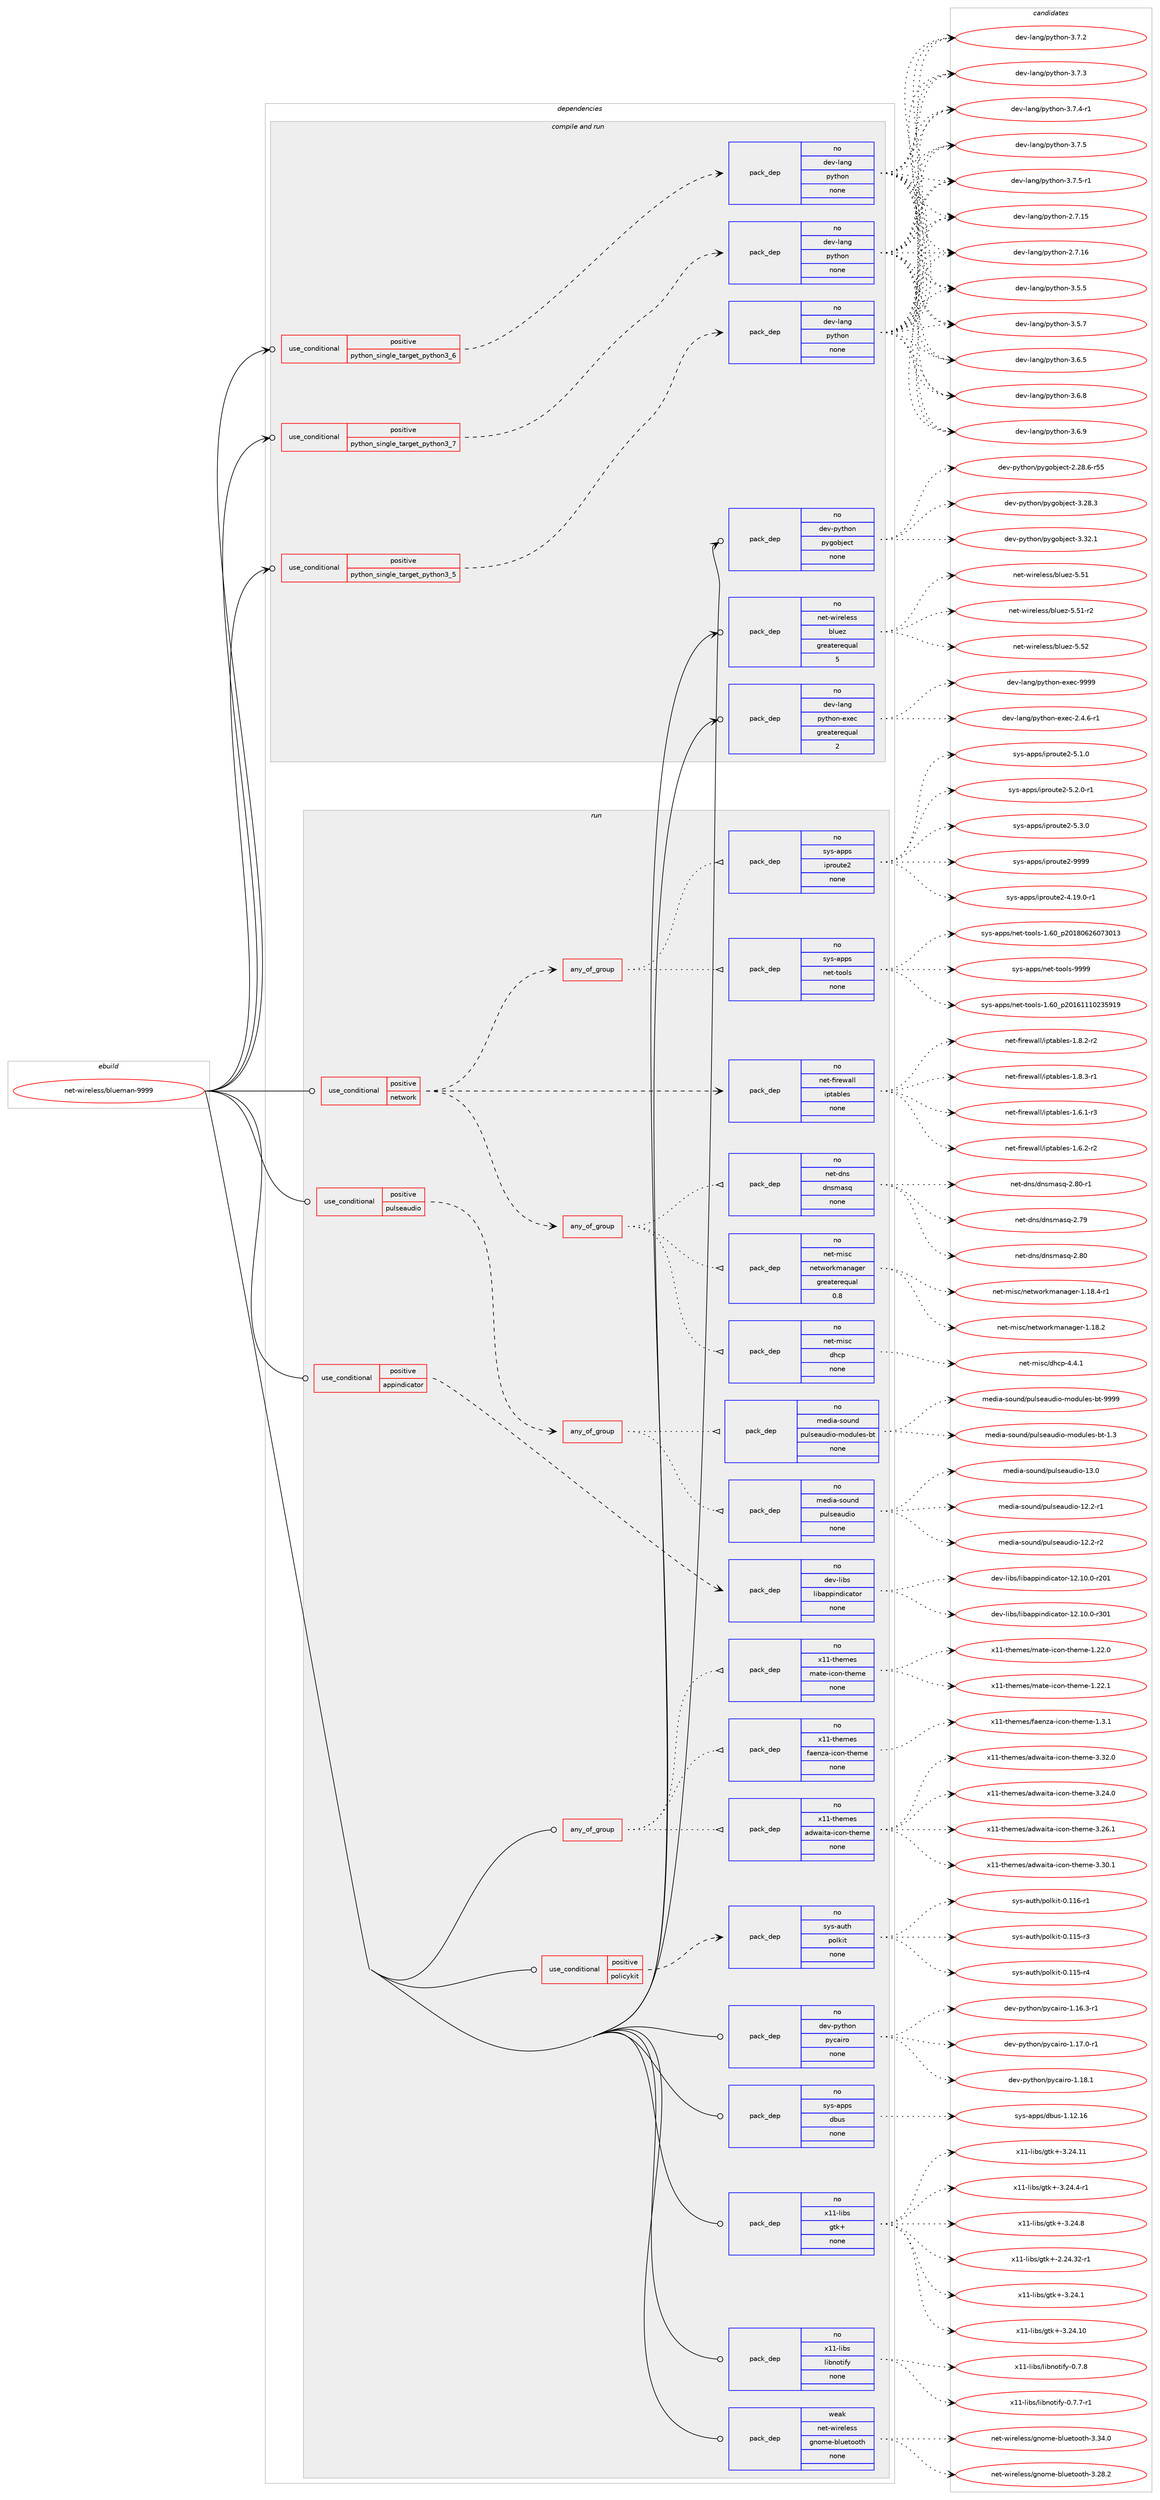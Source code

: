 digraph prolog {

# *************
# Graph options
# *************

newrank=true;
concentrate=true;
compound=true;
graph [rankdir=LR,fontname=Helvetica,fontsize=10,ranksep=1.5];#, ranksep=2.5, nodesep=0.2];
edge  [arrowhead=vee];
node  [fontname=Helvetica,fontsize=10];

# **********
# The ebuild
# **********

subgraph cluster_leftcol {
color=gray;
rank=same;
label=<<i>ebuild</i>>;
id [label="net-wireless/blueman-9999", color=red, width=4, href="../net-wireless/blueman-9999.svg"];
}

# ****************
# The dependencies
# ****************

subgraph cluster_midcol {
color=gray;
label=<<i>dependencies</i>>;
subgraph cluster_compile {
fillcolor="#eeeeee";
style=filled;
label=<<i>compile</i>>;
}
subgraph cluster_compileandrun {
fillcolor="#eeeeee";
style=filled;
label=<<i>compile and run</i>>;
subgraph cond205812 {
dependency843813 [label=<<TABLE BORDER="0" CELLBORDER="1" CELLSPACING="0" CELLPADDING="4"><TR><TD ROWSPAN="3" CELLPADDING="10">use_conditional</TD></TR><TR><TD>positive</TD></TR><TR><TD>python_single_target_python3_5</TD></TR></TABLE>>, shape=none, color=red];
subgraph pack623099 {
dependency843814 [label=<<TABLE BORDER="0" CELLBORDER="1" CELLSPACING="0" CELLPADDING="4" WIDTH="220"><TR><TD ROWSPAN="6" CELLPADDING="30">pack_dep</TD></TR><TR><TD WIDTH="110">no</TD></TR><TR><TD>dev-lang</TD></TR><TR><TD>python</TD></TR><TR><TD>none</TD></TR><TR><TD></TD></TR></TABLE>>, shape=none, color=blue];
}
dependency843813:e -> dependency843814:w [weight=20,style="dashed",arrowhead="vee"];
}
id:e -> dependency843813:w [weight=20,style="solid",arrowhead="odotvee"];
subgraph cond205813 {
dependency843815 [label=<<TABLE BORDER="0" CELLBORDER="1" CELLSPACING="0" CELLPADDING="4"><TR><TD ROWSPAN="3" CELLPADDING="10">use_conditional</TD></TR><TR><TD>positive</TD></TR><TR><TD>python_single_target_python3_6</TD></TR></TABLE>>, shape=none, color=red];
subgraph pack623100 {
dependency843816 [label=<<TABLE BORDER="0" CELLBORDER="1" CELLSPACING="0" CELLPADDING="4" WIDTH="220"><TR><TD ROWSPAN="6" CELLPADDING="30">pack_dep</TD></TR><TR><TD WIDTH="110">no</TD></TR><TR><TD>dev-lang</TD></TR><TR><TD>python</TD></TR><TR><TD>none</TD></TR><TR><TD></TD></TR></TABLE>>, shape=none, color=blue];
}
dependency843815:e -> dependency843816:w [weight=20,style="dashed",arrowhead="vee"];
}
id:e -> dependency843815:w [weight=20,style="solid",arrowhead="odotvee"];
subgraph cond205814 {
dependency843817 [label=<<TABLE BORDER="0" CELLBORDER="1" CELLSPACING="0" CELLPADDING="4"><TR><TD ROWSPAN="3" CELLPADDING="10">use_conditional</TD></TR><TR><TD>positive</TD></TR><TR><TD>python_single_target_python3_7</TD></TR></TABLE>>, shape=none, color=red];
subgraph pack623101 {
dependency843818 [label=<<TABLE BORDER="0" CELLBORDER="1" CELLSPACING="0" CELLPADDING="4" WIDTH="220"><TR><TD ROWSPAN="6" CELLPADDING="30">pack_dep</TD></TR><TR><TD WIDTH="110">no</TD></TR><TR><TD>dev-lang</TD></TR><TR><TD>python</TD></TR><TR><TD>none</TD></TR><TR><TD></TD></TR></TABLE>>, shape=none, color=blue];
}
dependency843817:e -> dependency843818:w [weight=20,style="dashed",arrowhead="vee"];
}
id:e -> dependency843817:w [weight=20,style="solid",arrowhead="odotvee"];
subgraph pack623102 {
dependency843819 [label=<<TABLE BORDER="0" CELLBORDER="1" CELLSPACING="0" CELLPADDING="4" WIDTH="220"><TR><TD ROWSPAN="6" CELLPADDING="30">pack_dep</TD></TR><TR><TD WIDTH="110">no</TD></TR><TR><TD>dev-lang</TD></TR><TR><TD>python-exec</TD></TR><TR><TD>greaterequal</TD></TR><TR><TD>2</TD></TR></TABLE>>, shape=none, color=blue];
}
id:e -> dependency843819:w [weight=20,style="solid",arrowhead="odotvee"];
subgraph pack623103 {
dependency843820 [label=<<TABLE BORDER="0" CELLBORDER="1" CELLSPACING="0" CELLPADDING="4" WIDTH="220"><TR><TD ROWSPAN="6" CELLPADDING="30">pack_dep</TD></TR><TR><TD WIDTH="110">no</TD></TR><TR><TD>dev-python</TD></TR><TR><TD>pygobject</TD></TR><TR><TD>none</TD></TR><TR><TD></TD></TR></TABLE>>, shape=none, color=blue];
}
id:e -> dependency843820:w [weight=20,style="solid",arrowhead="odotvee"];
subgraph pack623104 {
dependency843821 [label=<<TABLE BORDER="0" CELLBORDER="1" CELLSPACING="0" CELLPADDING="4" WIDTH="220"><TR><TD ROWSPAN="6" CELLPADDING="30">pack_dep</TD></TR><TR><TD WIDTH="110">no</TD></TR><TR><TD>net-wireless</TD></TR><TR><TD>bluez</TD></TR><TR><TD>greaterequal</TD></TR><TR><TD>5</TD></TR></TABLE>>, shape=none, color=blue];
}
id:e -> dependency843821:w [weight=20,style="solid",arrowhead="odotvee"];
}
subgraph cluster_run {
fillcolor="#eeeeee";
style=filled;
label=<<i>run</i>>;
subgraph any14400 {
dependency843822 [label=<<TABLE BORDER="0" CELLBORDER="1" CELLSPACING="0" CELLPADDING="4"><TR><TD CELLPADDING="10">any_of_group</TD></TR></TABLE>>, shape=none, color=red];subgraph pack623105 {
dependency843823 [label=<<TABLE BORDER="0" CELLBORDER="1" CELLSPACING="0" CELLPADDING="4" WIDTH="220"><TR><TD ROWSPAN="6" CELLPADDING="30">pack_dep</TD></TR><TR><TD WIDTH="110">no</TD></TR><TR><TD>x11-themes</TD></TR><TR><TD>adwaita-icon-theme</TD></TR><TR><TD>none</TD></TR><TR><TD></TD></TR></TABLE>>, shape=none, color=blue];
}
dependency843822:e -> dependency843823:w [weight=20,style="dotted",arrowhead="oinv"];
subgraph pack623106 {
dependency843824 [label=<<TABLE BORDER="0" CELLBORDER="1" CELLSPACING="0" CELLPADDING="4" WIDTH="220"><TR><TD ROWSPAN="6" CELLPADDING="30">pack_dep</TD></TR><TR><TD WIDTH="110">no</TD></TR><TR><TD>x11-themes</TD></TR><TR><TD>faenza-icon-theme</TD></TR><TR><TD>none</TD></TR><TR><TD></TD></TR></TABLE>>, shape=none, color=blue];
}
dependency843822:e -> dependency843824:w [weight=20,style="dotted",arrowhead="oinv"];
subgraph pack623107 {
dependency843825 [label=<<TABLE BORDER="0" CELLBORDER="1" CELLSPACING="0" CELLPADDING="4" WIDTH="220"><TR><TD ROWSPAN="6" CELLPADDING="30">pack_dep</TD></TR><TR><TD WIDTH="110">no</TD></TR><TR><TD>x11-themes</TD></TR><TR><TD>mate-icon-theme</TD></TR><TR><TD>none</TD></TR><TR><TD></TD></TR></TABLE>>, shape=none, color=blue];
}
dependency843822:e -> dependency843825:w [weight=20,style="dotted",arrowhead="oinv"];
}
id:e -> dependency843822:w [weight=20,style="solid",arrowhead="odot"];
subgraph cond205815 {
dependency843826 [label=<<TABLE BORDER="0" CELLBORDER="1" CELLSPACING="0" CELLPADDING="4"><TR><TD ROWSPAN="3" CELLPADDING="10">use_conditional</TD></TR><TR><TD>positive</TD></TR><TR><TD>appindicator</TD></TR></TABLE>>, shape=none, color=red];
subgraph pack623108 {
dependency843827 [label=<<TABLE BORDER="0" CELLBORDER="1" CELLSPACING="0" CELLPADDING="4" WIDTH="220"><TR><TD ROWSPAN="6" CELLPADDING="30">pack_dep</TD></TR><TR><TD WIDTH="110">no</TD></TR><TR><TD>dev-libs</TD></TR><TR><TD>libappindicator</TD></TR><TR><TD>none</TD></TR><TR><TD></TD></TR></TABLE>>, shape=none, color=blue];
}
dependency843826:e -> dependency843827:w [weight=20,style="dashed",arrowhead="vee"];
}
id:e -> dependency843826:w [weight=20,style="solid",arrowhead="odot"];
subgraph cond205816 {
dependency843828 [label=<<TABLE BORDER="0" CELLBORDER="1" CELLSPACING="0" CELLPADDING="4"><TR><TD ROWSPAN="3" CELLPADDING="10">use_conditional</TD></TR><TR><TD>positive</TD></TR><TR><TD>network</TD></TR></TABLE>>, shape=none, color=red];
subgraph pack623109 {
dependency843829 [label=<<TABLE BORDER="0" CELLBORDER="1" CELLSPACING="0" CELLPADDING="4" WIDTH="220"><TR><TD ROWSPAN="6" CELLPADDING="30">pack_dep</TD></TR><TR><TD WIDTH="110">no</TD></TR><TR><TD>net-firewall</TD></TR><TR><TD>iptables</TD></TR><TR><TD>none</TD></TR><TR><TD></TD></TR></TABLE>>, shape=none, color=blue];
}
dependency843828:e -> dependency843829:w [weight=20,style="dashed",arrowhead="vee"];
subgraph any14401 {
dependency843830 [label=<<TABLE BORDER="0" CELLBORDER="1" CELLSPACING="0" CELLPADDING="4"><TR><TD CELLPADDING="10">any_of_group</TD></TR></TABLE>>, shape=none, color=red];subgraph pack623110 {
dependency843831 [label=<<TABLE BORDER="0" CELLBORDER="1" CELLSPACING="0" CELLPADDING="4" WIDTH="220"><TR><TD ROWSPAN="6" CELLPADDING="30">pack_dep</TD></TR><TR><TD WIDTH="110">no</TD></TR><TR><TD>sys-apps</TD></TR><TR><TD>net-tools</TD></TR><TR><TD>none</TD></TR><TR><TD></TD></TR></TABLE>>, shape=none, color=blue];
}
dependency843830:e -> dependency843831:w [weight=20,style="dotted",arrowhead="oinv"];
subgraph pack623111 {
dependency843832 [label=<<TABLE BORDER="0" CELLBORDER="1" CELLSPACING="0" CELLPADDING="4" WIDTH="220"><TR><TD ROWSPAN="6" CELLPADDING="30">pack_dep</TD></TR><TR><TD WIDTH="110">no</TD></TR><TR><TD>sys-apps</TD></TR><TR><TD>iproute2</TD></TR><TR><TD>none</TD></TR><TR><TD></TD></TR></TABLE>>, shape=none, color=blue];
}
dependency843830:e -> dependency843832:w [weight=20,style="dotted",arrowhead="oinv"];
}
dependency843828:e -> dependency843830:w [weight=20,style="dashed",arrowhead="vee"];
subgraph any14402 {
dependency843833 [label=<<TABLE BORDER="0" CELLBORDER="1" CELLSPACING="0" CELLPADDING="4"><TR><TD CELLPADDING="10">any_of_group</TD></TR></TABLE>>, shape=none, color=red];subgraph pack623112 {
dependency843834 [label=<<TABLE BORDER="0" CELLBORDER="1" CELLSPACING="0" CELLPADDING="4" WIDTH="220"><TR><TD ROWSPAN="6" CELLPADDING="30">pack_dep</TD></TR><TR><TD WIDTH="110">no</TD></TR><TR><TD>net-dns</TD></TR><TR><TD>dnsmasq</TD></TR><TR><TD>none</TD></TR><TR><TD></TD></TR></TABLE>>, shape=none, color=blue];
}
dependency843833:e -> dependency843834:w [weight=20,style="dotted",arrowhead="oinv"];
subgraph pack623113 {
dependency843835 [label=<<TABLE BORDER="0" CELLBORDER="1" CELLSPACING="0" CELLPADDING="4" WIDTH="220"><TR><TD ROWSPAN="6" CELLPADDING="30">pack_dep</TD></TR><TR><TD WIDTH="110">no</TD></TR><TR><TD>net-misc</TD></TR><TR><TD>dhcp</TD></TR><TR><TD>none</TD></TR><TR><TD></TD></TR></TABLE>>, shape=none, color=blue];
}
dependency843833:e -> dependency843835:w [weight=20,style="dotted",arrowhead="oinv"];
subgraph pack623114 {
dependency843836 [label=<<TABLE BORDER="0" CELLBORDER="1" CELLSPACING="0" CELLPADDING="4" WIDTH="220"><TR><TD ROWSPAN="6" CELLPADDING="30">pack_dep</TD></TR><TR><TD WIDTH="110">no</TD></TR><TR><TD>net-misc</TD></TR><TR><TD>networkmanager</TD></TR><TR><TD>greaterequal</TD></TR><TR><TD>0.8</TD></TR></TABLE>>, shape=none, color=blue];
}
dependency843833:e -> dependency843836:w [weight=20,style="dotted",arrowhead="oinv"];
}
dependency843828:e -> dependency843833:w [weight=20,style="dashed",arrowhead="vee"];
}
id:e -> dependency843828:w [weight=20,style="solid",arrowhead="odot"];
subgraph cond205817 {
dependency843837 [label=<<TABLE BORDER="0" CELLBORDER="1" CELLSPACING="0" CELLPADDING="4"><TR><TD ROWSPAN="3" CELLPADDING="10">use_conditional</TD></TR><TR><TD>positive</TD></TR><TR><TD>policykit</TD></TR></TABLE>>, shape=none, color=red];
subgraph pack623115 {
dependency843838 [label=<<TABLE BORDER="0" CELLBORDER="1" CELLSPACING="0" CELLPADDING="4" WIDTH="220"><TR><TD ROWSPAN="6" CELLPADDING="30">pack_dep</TD></TR><TR><TD WIDTH="110">no</TD></TR><TR><TD>sys-auth</TD></TR><TR><TD>polkit</TD></TR><TR><TD>none</TD></TR><TR><TD></TD></TR></TABLE>>, shape=none, color=blue];
}
dependency843837:e -> dependency843838:w [weight=20,style="dashed",arrowhead="vee"];
}
id:e -> dependency843837:w [weight=20,style="solid",arrowhead="odot"];
subgraph cond205818 {
dependency843839 [label=<<TABLE BORDER="0" CELLBORDER="1" CELLSPACING="0" CELLPADDING="4"><TR><TD ROWSPAN="3" CELLPADDING="10">use_conditional</TD></TR><TR><TD>positive</TD></TR><TR><TD>pulseaudio</TD></TR></TABLE>>, shape=none, color=red];
subgraph any14403 {
dependency843840 [label=<<TABLE BORDER="0" CELLBORDER="1" CELLSPACING="0" CELLPADDING="4"><TR><TD CELLPADDING="10">any_of_group</TD></TR></TABLE>>, shape=none, color=red];subgraph pack623116 {
dependency843841 [label=<<TABLE BORDER="0" CELLBORDER="1" CELLSPACING="0" CELLPADDING="4" WIDTH="220"><TR><TD ROWSPAN="6" CELLPADDING="30">pack_dep</TD></TR><TR><TD WIDTH="110">no</TD></TR><TR><TD>media-sound</TD></TR><TR><TD>pulseaudio</TD></TR><TR><TD>none</TD></TR><TR><TD></TD></TR></TABLE>>, shape=none, color=blue];
}
dependency843840:e -> dependency843841:w [weight=20,style="dotted",arrowhead="oinv"];
subgraph pack623117 {
dependency843842 [label=<<TABLE BORDER="0" CELLBORDER="1" CELLSPACING="0" CELLPADDING="4" WIDTH="220"><TR><TD ROWSPAN="6" CELLPADDING="30">pack_dep</TD></TR><TR><TD WIDTH="110">no</TD></TR><TR><TD>media-sound</TD></TR><TR><TD>pulseaudio-modules-bt</TD></TR><TR><TD>none</TD></TR><TR><TD></TD></TR></TABLE>>, shape=none, color=blue];
}
dependency843840:e -> dependency843842:w [weight=20,style="dotted",arrowhead="oinv"];
}
dependency843839:e -> dependency843840:w [weight=20,style="dashed",arrowhead="vee"];
}
id:e -> dependency843839:w [weight=20,style="solid",arrowhead="odot"];
subgraph pack623118 {
dependency843843 [label=<<TABLE BORDER="0" CELLBORDER="1" CELLSPACING="0" CELLPADDING="4" WIDTH="220"><TR><TD ROWSPAN="6" CELLPADDING="30">pack_dep</TD></TR><TR><TD WIDTH="110">no</TD></TR><TR><TD>dev-python</TD></TR><TR><TD>pycairo</TD></TR><TR><TD>none</TD></TR><TR><TD></TD></TR></TABLE>>, shape=none, color=blue];
}
id:e -> dependency843843:w [weight=20,style="solid",arrowhead="odot"];
subgraph pack623119 {
dependency843844 [label=<<TABLE BORDER="0" CELLBORDER="1" CELLSPACING="0" CELLPADDING="4" WIDTH="220"><TR><TD ROWSPAN="6" CELLPADDING="30">pack_dep</TD></TR><TR><TD WIDTH="110">no</TD></TR><TR><TD>sys-apps</TD></TR><TR><TD>dbus</TD></TR><TR><TD>none</TD></TR><TR><TD></TD></TR></TABLE>>, shape=none, color=blue];
}
id:e -> dependency843844:w [weight=20,style="solid",arrowhead="odot"];
subgraph pack623120 {
dependency843845 [label=<<TABLE BORDER="0" CELLBORDER="1" CELLSPACING="0" CELLPADDING="4" WIDTH="220"><TR><TD ROWSPAN="6" CELLPADDING="30">pack_dep</TD></TR><TR><TD WIDTH="110">no</TD></TR><TR><TD>x11-libs</TD></TR><TR><TD>gtk+</TD></TR><TR><TD>none</TD></TR><TR><TD></TD></TR></TABLE>>, shape=none, color=blue];
}
id:e -> dependency843845:w [weight=20,style="solid",arrowhead="odot"];
subgraph pack623121 {
dependency843846 [label=<<TABLE BORDER="0" CELLBORDER="1" CELLSPACING="0" CELLPADDING="4" WIDTH="220"><TR><TD ROWSPAN="6" CELLPADDING="30">pack_dep</TD></TR><TR><TD WIDTH="110">no</TD></TR><TR><TD>x11-libs</TD></TR><TR><TD>libnotify</TD></TR><TR><TD>none</TD></TR><TR><TD></TD></TR></TABLE>>, shape=none, color=blue];
}
id:e -> dependency843846:w [weight=20,style="solid",arrowhead="odot"];
subgraph pack623122 {
dependency843847 [label=<<TABLE BORDER="0" CELLBORDER="1" CELLSPACING="0" CELLPADDING="4" WIDTH="220"><TR><TD ROWSPAN="6" CELLPADDING="30">pack_dep</TD></TR><TR><TD WIDTH="110">weak</TD></TR><TR><TD>net-wireless</TD></TR><TR><TD>gnome-bluetooth</TD></TR><TR><TD>none</TD></TR><TR><TD></TD></TR></TABLE>>, shape=none, color=blue];
}
id:e -> dependency843847:w [weight=20,style="solid",arrowhead="odot"];
}
}

# **************
# The candidates
# **************

subgraph cluster_choices {
rank=same;
color=gray;
label=<<i>candidates</i>>;

subgraph choice623099 {
color=black;
nodesep=1;
choice10010111845108971101034711212111610411111045504655464953 [label="dev-lang/python-2.7.15", color=red, width=4,href="../dev-lang/python-2.7.15.svg"];
choice10010111845108971101034711212111610411111045504655464954 [label="dev-lang/python-2.7.16", color=red, width=4,href="../dev-lang/python-2.7.16.svg"];
choice100101118451089711010347112121116104111110455146534653 [label="dev-lang/python-3.5.5", color=red, width=4,href="../dev-lang/python-3.5.5.svg"];
choice100101118451089711010347112121116104111110455146534655 [label="dev-lang/python-3.5.7", color=red, width=4,href="../dev-lang/python-3.5.7.svg"];
choice100101118451089711010347112121116104111110455146544653 [label="dev-lang/python-3.6.5", color=red, width=4,href="../dev-lang/python-3.6.5.svg"];
choice100101118451089711010347112121116104111110455146544656 [label="dev-lang/python-3.6.8", color=red, width=4,href="../dev-lang/python-3.6.8.svg"];
choice100101118451089711010347112121116104111110455146544657 [label="dev-lang/python-3.6.9", color=red, width=4,href="../dev-lang/python-3.6.9.svg"];
choice100101118451089711010347112121116104111110455146554650 [label="dev-lang/python-3.7.2", color=red, width=4,href="../dev-lang/python-3.7.2.svg"];
choice100101118451089711010347112121116104111110455146554651 [label="dev-lang/python-3.7.3", color=red, width=4,href="../dev-lang/python-3.7.3.svg"];
choice1001011184510897110103471121211161041111104551465546524511449 [label="dev-lang/python-3.7.4-r1", color=red, width=4,href="../dev-lang/python-3.7.4-r1.svg"];
choice100101118451089711010347112121116104111110455146554653 [label="dev-lang/python-3.7.5", color=red, width=4,href="../dev-lang/python-3.7.5.svg"];
choice1001011184510897110103471121211161041111104551465546534511449 [label="dev-lang/python-3.7.5-r1", color=red, width=4,href="../dev-lang/python-3.7.5-r1.svg"];
dependency843814:e -> choice10010111845108971101034711212111610411111045504655464953:w [style=dotted,weight="100"];
dependency843814:e -> choice10010111845108971101034711212111610411111045504655464954:w [style=dotted,weight="100"];
dependency843814:e -> choice100101118451089711010347112121116104111110455146534653:w [style=dotted,weight="100"];
dependency843814:e -> choice100101118451089711010347112121116104111110455146534655:w [style=dotted,weight="100"];
dependency843814:e -> choice100101118451089711010347112121116104111110455146544653:w [style=dotted,weight="100"];
dependency843814:e -> choice100101118451089711010347112121116104111110455146544656:w [style=dotted,weight="100"];
dependency843814:e -> choice100101118451089711010347112121116104111110455146544657:w [style=dotted,weight="100"];
dependency843814:e -> choice100101118451089711010347112121116104111110455146554650:w [style=dotted,weight="100"];
dependency843814:e -> choice100101118451089711010347112121116104111110455146554651:w [style=dotted,weight="100"];
dependency843814:e -> choice1001011184510897110103471121211161041111104551465546524511449:w [style=dotted,weight="100"];
dependency843814:e -> choice100101118451089711010347112121116104111110455146554653:w [style=dotted,weight="100"];
dependency843814:e -> choice1001011184510897110103471121211161041111104551465546534511449:w [style=dotted,weight="100"];
}
subgraph choice623100 {
color=black;
nodesep=1;
choice10010111845108971101034711212111610411111045504655464953 [label="dev-lang/python-2.7.15", color=red, width=4,href="../dev-lang/python-2.7.15.svg"];
choice10010111845108971101034711212111610411111045504655464954 [label="dev-lang/python-2.7.16", color=red, width=4,href="../dev-lang/python-2.7.16.svg"];
choice100101118451089711010347112121116104111110455146534653 [label="dev-lang/python-3.5.5", color=red, width=4,href="../dev-lang/python-3.5.5.svg"];
choice100101118451089711010347112121116104111110455146534655 [label="dev-lang/python-3.5.7", color=red, width=4,href="../dev-lang/python-3.5.7.svg"];
choice100101118451089711010347112121116104111110455146544653 [label="dev-lang/python-3.6.5", color=red, width=4,href="../dev-lang/python-3.6.5.svg"];
choice100101118451089711010347112121116104111110455146544656 [label="dev-lang/python-3.6.8", color=red, width=4,href="../dev-lang/python-3.6.8.svg"];
choice100101118451089711010347112121116104111110455146544657 [label="dev-lang/python-3.6.9", color=red, width=4,href="../dev-lang/python-3.6.9.svg"];
choice100101118451089711010347112121116104111110455146554650 [label="dev-lang/python-3.7.2", color=red, width=4,href="../dev-lang/python-3.7.2.svg"];
choice100101118451089711010347112121116104111110455146554651 [label="dev-lang/python-3.7.3", color=red, width=4,href="../dev-lang/python-3.7.3.svg"];
choice1001011184510897110103471121211161041111104551465546524511449 [label="dev-lang/python-3.7.4-r1", color=red, width=4,href="../dev-lang/python-3.7.4-r1.svg"];
choice100101118451089711010347112121116104111110455146554653 [label="dev-lang/python-3.7.5", color=red, width=4,href="../dev-lang/python-3.7.5.svg"];
choice1001011184510897110103471121211161041111104551465546534511449 [label="dev-lang/python-3.7.5-r1", color=red, width=4,href="../dev-lang/python-3.7.5-r1.svg"];
dependency843816:e -> choice10010111845108971101034711212111610411111045504655464953:w [style=dotted,weight="100"];
dependency843816:e -> choice10010111845108971101034711212111610411111045504655464954:w [style=dotted,weight="100"];
dependency843816:e -> choice100101118451089711010347112121116104111110455146534653:w [style=dotted,weight="100"];
dependency843816:e -> choice100101118451089711010347112121116104111110455146534655:w [style=dotted,weight="100"];
dependency843816:e -> choice100101118451089711010347112121116104111110455146544653:w [style=dotted,weight="100"];
dependency843816:e -> choice100101118451089711010347112121116104111110455146544656:w [style=dotted,weight="100"];
dependency843816:e -> choice100101118451089711010347112121116104111110455146544657:w [style=dotted,weight="100"];
dependency843816:e -> choice100101118451089711010347112121116104111110455146554650:w [style=dotted,weight="100"];
dependency843816:e -> choice100101118451089711010347112121116104111110455146554651:w [style=dotted,weight="100"];
dependency843816:e -> choice1001011184510897110103471121211161041111104551465546524511449:w [style=dotted,weight="100"];
dependency843816:e -> choice100101118451089711010347112121116104111110455146554653:w [style=dotted,weight="100"];
dependency843816:e -> choice1001011184510897110103471121211161041111104551465546534511449:w [style=dotted,weight="100"];
}
subgraph choice623101 {
color=black;
nodesep=1;
choice10010111845108971101034711212111610411111045504655464953 [label="dev-lang/python-2.7.15", color=red, width=4,href="../dev-lang/python-2.7.15.svg"];
choice10010111845108971101034711212111610411111045504655464954 [label="dev-lang/python-2.7.16", color=red, width=4,href="../dev-lang/python-2.7.16.svg"];
choice100101118451089711010347112121116104111110455146534653 [label="dev-lang/python-3.5.5", color=red, width=4,href="../dev-lang/python-3.5.5.svg"];
choice100101118451089711010347112121116104111110455146534655 [label="dev-lang/python-3.5.7", color=red, width=4,href="../dev-lang/python-3.5.7.svg"];
choice100101118451089711010347112121116104111110455146544653 [label="dev-lang/python-3.6.5", color=red, width=4,href="../dev-lang/python-3.6.5.svg"];
choice100101118451089711010347112121116104111110455146544656 [label="dev-lang/python-3.6.8", color=red, width=4,href="../dev-lang/python-3.6.8.svg"];
choice100101118451089711010347112121116104111110455146544657 [label="dev-lang/python-3.6.9", color=red, width=4,href="../dev-lang/python-3.6.9.svg"];
choice100101118451089711010347112121116104111110455146554650 [label="dev-lang/python-3.7.2", color=red, width=4,href="../dev-lang/python-3.7.2.svg"];
choice100101118451089711010347112121116104111110455146554651 [label="dev-lang/python-3.7.3", color=red, width=4,href="../dev-lang/python-3.7.3.svg"];
choice1001011184510897110103471121211161041111104551465546524511449 [label="dev-lang/python-3.7.4-r1", color=red, width=4,href="../dev-lang/python-3.7.4-r1.svg"];
choice100101118451089711010347112121116104111110455146554653 [label="dev-lang/python-3.7.5", color=red, width=4,href="../dev-lang/python-3.7.5.svg"];
choice1001011184510897110103471121211161041111104551465546534511449 [label="dev-lang/python-3.7.5-r1", color=red, width=4,href="../dev-lang/python-3.7.5-r1.svg"];
dependency843818:e -> choice10010111845108971101034711212111610411111045504655464953:w [style=dotted,weight="100"];
dependency843818:e -> choice10010111845108971101034711212111610411111045504655464954:w [style=dotted,weight="100"];
dependency843818:e -> choice100101118451089711010347112121116104111110455146534653:w [style=dotted,weight="100"];
dependency843818:e -> choice100101118451089711010347112121116104111110455146534655:w [style=dotted,weight="100"];
dependency843818:e -> choice100101118451089711010347112121116104111110455146544653:w [style=dotted,weight="100"];
dependency843818:e -> choice100101118451089711010347112121116104111110455146544656:w [style=dotted,weight="100"];
dependency843818:e -> choice100101118451089711010347112121116104111110455146544657:w [style=dotted,weight="100"];
dependency843818:e -> choice100101118451089711010347112121116104111110455146554650:w [style=dotted,weight="100"];
dependency843818:e -> choice100101118451089711010347112121116104111110455146554651:w [style=dotted,weight="100"];
dependency843818:e -> choice1001011184510897110103471121211161041111104551465546524511449:w [style=dotted,weight="100"];
dependency843818:e -> choice100101118451089711010347112121116104111110455146554653:w [style=dotted,weight="100"];
dependency843818:e -> choice1001011184510897110103471121211161041111104551465546534511449:w [style=dotted,weight="100"];
}
subgraph choice623102 {
color=black;
nodesep=1;
choice10010111845108971101034711212111610411111045101120101994550465246544511449 [label="dev-lang/python-exec-2.4.6-r1", color=red, width=4,href="../dev-lang/python-exec-2.4.6-r1.svg"];
choice10010111845108971101034711212111610411111045101120101994557575757 [label="dev-lang/python-exec-9999", color=red, width=4,href="../dev-lang/python-exec-9999.svg"];
dependency843819:e -> choice10010111845108971101034711212111610411111045101120101994550465246544511449:w [style=dotted,weight="100"];
dependency843819:e -> choice10010111845108971101034711212111610411111045101120101994557575757:w [style=dotted,weight="100"];
}
subgraph choice623103 {
color=black;
nodesep=1;
choice1001011184511212111610411111047112121103111981061019911645504650564654451145353 [label="dev-python/pygobject-2.28.6-r55", color=red, width=4,href="../dev-python/pygobject-2.28.6-r55.svg"];
choice1001011184511212111610411111047112121103111981061019911645514650564651 [label="dev-python/pygobject-3.28.3", color=red, width=4,href="../dev-python/pygobject-3.28.3.svg"];
choice1001011184511212111610411111047112121103111981061019911645514651504649 [label="dev-python/pygobject-3.32.1", color=red, width=4,href="../dev-python/pygobject-3.32.1.svg"];
dependency843820:e -> choice1001011184511212111610411111047112121103111981061019911645504650564654451145353:w [style=dotted,weight="100"];
dependency843820:e -> choice1001011184511212111610411111047112121103111981061019911645514650564651:w [style=dotted,weight="100"];
dependency843820:e -> choice1001011184511212111610411111047112121103111981061019911645514651504649:w [style=dotted,weight="100"];
}
subgraph choice623104 {
color=black;
nodesep=1;
choice1101011164511910511410110810111511547981081171011224553465349 [label="net-wireless/bluez-5.51", color=red, width=4,href="../net-wireless/bluez-5.51.svg"];
choice11010111645119105114101108101115115479810811710112245534653494511450 [label="net-wireless/bluez-5.51-r2", color=red, width=4,href="../net-wireless/bluez-5.51-r2.svg"];
choice1101011164511910511410110810111511547981081171011224553465350 [label="net-wireless/bluez-5.52", color=red, width=4,href="../net-wireless/bluez-5.52.svg"];
dependency843821:e -> choice1101011164511910511410110810111511547981081171011224553465349:w [style=dotted,weight="100"];
dependency843821:e -> choice11010111645119105114101108101115115479810811710112245534653494511450:w [style=dotted,weight="100"];
dependency843821:e -> choice1101011164511910511410110810111511547981081171011224553465350:w [style=dotted,weight="100"];
}
subgraph choice623105 {
color=black;
nodesep=1;
choice1204949451161041011091011154797100119971051169745105991111104511610410110910145514650524648 [label="x11-themes/adwaita-icon-theme-3.24.0", color=red, width=4,href="../x11-themes/adwaita-icon-theme-3.24.0.svg"];
choice1204949451161041011091011154797100119971051169745105991111104511610410110910145514650544649 [label="x11-themes/adwaita-icon-theme-3.26.1", color=red, width=4,href="../x11-themes/adwaita-icon-theme-3.26.1.svg"];
choice1204949451161041011091011154797100119971051169745105991111104511610410110910145514651484649 [label="x11-themes/adwaita-icon-theme-3.30.1", color=red, width=4,href="../x11-themes/adwaita-icon-theme-3.30.1.svg"];
choice1204949451161041011091011154797100119971051169745105991111104511610410110910145514651504648 [label="x11-themes/adwaita-icon-theme-3.32.0", color=red, width=4,href="../x11-themes/adwaita-icon-theme-3.32.0.svg"];
dependency843823:e -> choice1204949451161041011091011154797100119971051169745105991111104511610410110910145514650524648:w [style=dotted,weight="100"];
dependency843823:e -> choice1204949451161041011091011154797100119971051169745105991111104511610410110910145514650544649:w [style=dotted,weight="100"];
dependency843823:e -> choice1204949451161041011091011154797100119971051169745105991111104511610410110910145514651484649:w [style=dotted,weight="100"];
dependency843823:e -> choice1204949451161041011091011154797100119971051169745105991111104511610410110910145514651504648:w [style=dotted,weight="100"];
}
subgraph choice623106 {
color=black;
nodesep=1;
choice120494945116104101109101115471029710111012297451059911111045116104101109101454946514649 [label="x11-themes/faenza-icon-theme-1.3.1", color=red, width=4,href="../x11-themes/faenza-icon-theme-1.3.1.svg"];
dependency843824:e -> choice120494945116104101109101115471029710111012297451059911111045116104101109101454946514649:w [style=dotted,weight="100"];
}
subgraph choice623107 {
color=black;
nodesep=1;
choice120494945116104101109101115471099711610145105991111104511610410110910145494650504648 [label="x11-themes/mate-icon-theme-1.22.0", color=red, width=4,href="../x11-themes/mate-icon-theme-1.22.0.svg"];
choice120494945116104101109101115471099711610145105991111104511610410110910145494650504649 [label="x11-themes/mate-icon-theme-1.22.1", color=red, width=4,href="../x11-themes/mate-icon-theme-1.22.1.svg"];
dependency843825:e -> choice120494945116104101109101115471099711610145105991111104511610410110910145494650504648:w [style=dotted,weight="100"];
dependency843825:e -> choice120494945116104101109101115471099711610145105991111104511610410110910145494650504649:w [style=dotted,weight="100"];
}
subgraph choice623108 {
color=black;
nodesep=1;
choice10010111845108105981154710810598971121121051101001059997116111114454950464948464845114504849 [label="dev-libs/libappindicator-12.10.0-r201", color=red, width=4,href="../dev-libs/libappindicator-12.10.0-r201.svg"];
choice10010111845108105981154710810598971121121051101001059997116111114454950464948464845114514849 [label="dev-libs/libappindicator-12.10.0-r301", color=red, width=4,href="../dev-libs/libappindicator-12.10.0-r301.svg"];
dependency843827:e -> choice10010111845108105981154710810598971121121051101001059997116111114454950464948464845114504849:w [style=dotted,weight="100"];
dependency843827:e -> choice10010111845108105981154710810598971121121051101001059997116111114454950464948464845114514849:w [style=dotted,weight="100"];
}
subgraph choice623109 {
color=black;
nodesep=1;
choice11010111645102105114101119971081084710511211697981081011154549465446494511451 [label="net-firewall/iptables-1.6.1-r3", color=red, width=4,href="../net-firewall/iptables-1.6.1-r3.svg"];
choice11010111645102105114101119971081084710511211697981081011154549465446504511450 [label="net-firewall/iptables-1.6.2-r2", color=red, width=4,href="../net-firewall/iptables-1.6.2-r2.svg"];
choice11010111645102105114101119971081084710511211697981081011154549465646504511450 [label="net-firewall/iptables-1.8.2-r2", color=red, width=4,href="../net-firewall/iptables-1.8.2-r2.svg"];
choice11010111645102105114101119971081084710511211697981081011154549465646514511449 [label="net-firewall/iptables-1.8.3-r1", color=red, width=4,href="../net-firewall/iptables-1.8.3-r1.svg"];
dependency843829:e -> choice11010111645102105114101119971081084710511211697981081011154549465446494511451:w [style=dotted,weight="100"];
dependency843829:e -> choice11010111645102105114101119971081084710511211697981081011154549465446504511450:w [style=dotted,weight="100"];
dependency843829:e -> choice11010111645102105114101119971081084710511211697981081011154549465646504511450:w [style=dotted,weight="100"];
dependency843829:e -> choice11010111645102105114101119971081084710511211697981081011154549465646514511449:w [style=dotted,weight="100"];
}
subgraph choice623110 {
color=black;
nodesep=1;
choice115121115459711211211547110101116451161111111081154549465448951125048495449494948505153574957 [label="sys-apps/net-tools-1.60_p20161110235919", color=red, width=4,href="../sys-apps/net-tools-1.60_p20161110235919.svg"];
choice115121115459711211211547110101116451161111111081154549465448951125048495648545054485551484951 [label="sys-apps/net-tools-1.60_p20180626073013", color=red, width=4,href="../sys-apps/net-tools-1.60_p20180626073013.svg"];
choice115121115459711211211547110101116451161111111081154557575757 [label="sys-apps/net-tools-9999", color=red, width=4,href="../sys-apps/net-tools-9999.svg"];
dependency843831:e -> choice115121115459711211211547110101116451161111111081154549465448951125048495449494948505153574957:w [style=dotted,weight="100"];
dependency843831:e -> choice115121115459711211211547110101116451161111111081154549465448951125048495648545054485551484951:w [style=dotted,weight="100"];
dependency843831:e -> choice115121115459711211211547110101116451161111111081154557575757:w [style=dotted,weight="100"];
}
subgraph choice623111 {
color=black;
nodesep=1;
choice11512111545971121121154710511211411111711610150455246495746484511449 [label="sys-apps/iproute2-4.19.0-r1", color=red, width=4,href="../sys-apps/iproute2-4.19.0-r1.svg"];
choice11512111545971121121154710511211411111711610150455346494648 [label="sys-apps/iproute2-5.1.0", color=red, width=4,href="../sys-apps/iproute2-5.1.0.svg"];
choice115121115459711211211547105112114111117116101504553465046484511449 [label="sys-apps/iproute2-5.2.0-r1", color=red, width=4,href="../sys-apps/iproute2-5.2.0-r1.svg"];
choice11512111545971121121154710511211411111711610150455346514648 [label="sys-apps/iproute2-5.3.0", color=red, width=4,href="../sys-apps/iproute2-5.3.0.svg"];
choice115121115459711211211547105112114111117116101504557575757 [label="sys-apps/iproute2-9999", color=red, width=4,href="../sys-apps/iproute2-9999.svg"];
dependency843832:e -> choice11512111545971121121154710511211411111711610150455246495746484511449:w [style=dotted,weight="100"];
dependency843832:e -> choice11512111545971121121154710511211411111711610150455346494648:w [style=dotted,weight="100"];
dependency843832:e -> choice115121115459711211211547105112114111117116101504553465046484511449:w [style=dotted,weight="100"];
dependency843832:e -> choice11512111545971121121154710511211411111711610150455346514648:w [style=dotted,weight="100"];
dependency843832:e -> choice115121115459711211211547105112114111117116101504557575757:w [style=dotted,weight="100"];
}
subgraph choice623112 {
color=black;
nodesep=1;
choice1101011164510011011547100110115109971151134550465557 [label="net-dns/dnsmasq-2.79", color=red, width=4,href="../net-dns/dnsmasq-2.79.svg"];
choice1101011164510011011547100110115109971151134550465648 [label="net-dns/dnsmasq-2.80", color=red, width=4,href="../net-dns/dnsmasq-2.80.svg"];
choice11010111645100110115471001101151099711511345504656484511449 [label="net-dns/dnsmasq-2.80-r1", color=red, width=4,href="../net-dns/dnsmasq-2.80-r1.svg"];
dependency843834:e -> choice1101011164510011011547100110115109971151134550465557:w [style=dotted,weight="100"];
dependency843834:e -> choice1101011164510011011547100110115109971151134550465648:w [style=dotted,weight="100"];
dependency843834:e -> choice11010111645100110115471001101151099711511345504656484511449:w [style=dotted,weight="100"];
}
subgraph choice623113 {
color=black;
nodesep=1;
choice11010111645109105115994710010499112455246524649 [label="net-misc/dhcp-4.4.1", color=red, width=4,href="../net-misc/dhcp-4.4.1.svg"];
dependency843835:e -> choice11010111645109105115994710010499112455246524649:w [style=dotted,weight="100"];
}
subgraph choice623114 {
color=black;
nodesep=1;
choice110101116451091051159947110101116119111114107109971109710310111445494649564650 [label="net-misc/networkmanager-1.18.2", color=red, width=4,href="../net-misc/networkmanager-1.18.2.svg"];
choice1101011164510910511599471101011161191111141071099711097103101114454946495646524511449 [label="net-misc/networkmanager-1.18.4-r1", color=red, width=4,href="../net-misc/networkmanager-1.18.4-r1.svg"];
dependency843836:e -> choice110101116451091051159947110101116119111114107109971109710310111445494649564650:w [style=dotted,weight="100"];
dependency843836:e -> choice1101011164510910511599471101011161191111141071099711097103101114454946495646524511449:w [style=dotted,weight="100"];
}
subgraph choice623115 {
color=black;
nodesep=1;
choice1151211154597117116104471121111081071051164548464949534511451 [label="sys-auth/polkit-0.115-r3", color=red, width=4,href="../sys-auth/polkit-0.115-r3.svg"];
choice1151211154597117116104471121111081071051164548464949534511452 [label="sys-auth/polkit-0.115-r4", color=red, width=4,href="../sys-auth/polkit-0.115-r4.svg"];
choice1151211154597117116104471121111081071051164548464949544511449 [label="sys-auth/polkit-0.116-r1", color=red, width=4,href="../sys-auth/polkit-0.116-r1.svg"];
dependency843838:e -> choice1151211154597117116104471121111081071051164548464949534511451:w [style=dotted,weight="100"];
dependency843838:e -> choice1151211154597117116104471121111081071051164548464949534511452:w [style=dotted,weight="100"];
dependency843838:e -> choice1151211154597117116104471121111081071051164548464949544511449:w [style=dotted,weight="100"];
}
subgraph choice623116 {
color=black;
nodesep=1;
choice1091011001059745115111117110100471121171081151019711710010511145495046504511449 [label="media-sound/pulseaudio-12.2-r1", color=red, width=4,href="../media-sound/pulseaudio-12.2-r1.svg"];
choice1091011001059745115111117110100471121171081151019711710010511145495046504511450 [label="media-sound/pulseaudio-12.2-r2", color=red, width=4,href="../media-sound/pulseaudio-12.2-r2.svg"];
choice109101100105974511511111711010047112117108115101971171001051114549514648 [label="media-sound/pulseaudio-13.0", color=red, width=4,href="../media-sound/pulseaudio-13.0.svg"];
dependency843841:e -> choice1091011001059745115111117110100471121171081151019711710010511145495046504511449:w [style=dotted,weight="100"];
dependency843841:e -> choice1091011001059745115111117110100471121171081151019711710010511145495046504511450:w [style=dotted,weight="100"];
dependency843841:e -> choice109101100105974511511111711010047112117108115101971171001051114549514648:w [style=dotted,weight="100"];
}
subgraph choice623117 {
color=black;
nodesep=1;
choice1091011001059745115111117110100471121171081151019711710010511145109111100117108101115459811645494651 [label="media-sound/pulseaudio-modules-bt-1.3", color=red, width=4,href="../media-sound/pulseaudio-modules-bt-1.3.svg"];
choice109101100105974511511111711010047112117108115101971171001051114510911110011710810111545981164557575757 [label="media-sound/pulseaudio-modules-bt-9999", color=red, width=4,href="../media-sound/pulseaudio-modules-bt-9999.svg"];
dependency843842:e -> choice1091011001059745115111117110100471121171081151019711710010511145109111100117108101115459811645494651:w [style=dotted,weight="100"];
dependency843842:e -> choice109101100105974511511111711010047112117108115101971171001051114510911110011710810111545981164557575757:w [style=dotted,weight="100"];
}
subgraph choice623118 {
color=black;
nodesep=1;
choice10010111845112121116104111110471121219997105114111454946495446514511449 [label="dev-python/pycairo-1.16.3-r1", color=red, width=4,href="../dev-python/pycairo-1.16.3-r1.svg"];
choice10010111845112121116104111110471121219997105114111454946495546484511449 [label="dev-python/pycairo-1.17.0-r1", color=red, width=4,href="../dev-python/pycairo-1.17.0-r1.svg"];
choice1001011184511212111610411111047112121999710511411145494649564649 [label="dev-python/pycairo-1.18.1", color=red, width=4,href="../dev-python/pycairo-1.18.1.svg"];
dependency843843:e -> choice10010111845112121116104111110471121219997105114111454946495446514511449:w [style=dotted,weight="100"];
dependency843843:e -> choice10010111845112121116104111110471121219997105114111454946495546484511449:w [style=dotted,weight="100"];
dependency843843:e -> choice1001011184511212111610411111047112121999710511411145494649564649:w [style=dotted,weight="100"];
}
subgraph choice623119 {
color=black;
nodesep=1;
choice115121115459711211211547100981171154549464950464954 [label="sys-apps/dbus-1.12.16", color=red, width=4,href="../sys-apps/dbus-1.12.16.svg"];
dependency843844:e -> choice115121115459711211211547100981171154549464950464954:w [style=dotted,weight="100"];
}
subgraph choice623120 {
color=black;
nodesep=1;
choice12049494510810598115471031161074345504650524651504511449 [label="x11-libs/gtk+-2.24.32-r1", color=red, width=4,href="../x11-libs/gtk+-2.24.32-r1.svg"];
choice12049494510810598115471031161074345514650524649 [label="x11-libs/gtk+-3.24.1", color=red, width=4,href="../x11-libs/gtk+-3.24.1.svg"];
choice1204949451081059811547103116107434551465052464948 [label="x11-libs/gtk+-3.24.10", color=red, width=4,href="../x11-libs/gtk+-3.24.10.svg"];
choice1204949451081059811547103116107434551465052464949 [label="x11-libs/gtk+-3.24.11", color=red, width=4,href="../x11-libs/gtk+-3.24.11.svg"];
choice120494945108105981154710311610743455146505246524511449 [label="x11-libs/gtk+-3.24.4-r1", color=red, width=4,href="../x11-libs/gtk+-3.24.4-r1.svg"];
choice12049494510810598115471031161074345514650524656 [label="x11-libs/gtk+-3.24.8", color=red, width=4,href="../x11-libs/gtk+-3.24.8.svg"];
dependency843845:e -> choice12049494510810598115471031161074345504650524651504511449:w [style=dotted,weight="100"];
dependency843845:e -> choice12049494510810598115471031161074345514650524649:w [style=dotted,weight="100"];
dependency843845:e -> choice1204949451081059811547103116107434551465052464948:w [style=dotted,weight="100"];
dependency843845:e -> choice1204949451081059811547103116107434551465052464949:w [style=dotted,weight="100"];
dependency843845:e -> choice120494945108105981154710311610743455146505246524511449:w [style=dotted,weight="100"];
dependency843845:e -> choice12049494510810598115471031161074345514650524656:w [style=dotted,weight="100"];
}
subgraph choice623121 {
color=black;
nodesep=1;
choice1204949451081059811547108105981101111161051021214548465546554511449 [label="x11-libs/libnotify-0.7.7-r1", color=red, width=4,href="../x11-libs/libnotify-0.7.7-r1.svg"];
choice120494945108105981154710810598110111116105102121454846554656 [label="x11-libs/libnotify-0.7.8", color=red, width=4,href="../x11-libs/libnotify-0.7.8.svg"];
dependency843846:e -> choice1204949451081059811547108105981101111161051021214548465546554511449:w [style=dotted,weight="100"];
dependency843846:e -> choice120494945108105981154710810598110111116105102121454846554656:w [style=dotted,weight="100"];
}
subgraph choice623122 {
color=black;
nodesep=1;
choice1101011164511910511410110810111511547103110111109101459810811710111611111111610445514650564650 [label="net-wireless/gnome-bluetooth-3.28.2", color=red, width=4,href="../net-wireless/gnome-bluetooth-3.28.2.svg"];
choice1101011164511910511410110810111511547103110111109101459810811710111611111111610445514651524648 [label="net-wireless/gnome-bluetooth-3.34.0", color=red, width=4,href="../net-wireless/gnome-bluetooth-3.34.0.svg"];
dependency843847:e -> choice1101011164511910511410110810111511547103110111109101459810811710111611111111610445514650564650:w [style=dotted,weight="100"];
dependency843847:e -> choice1101011164511910511410110810111511547103110111109101459810811710111611111111610445514651524648:w [style=dotted,weight="100"];
}
}

}
